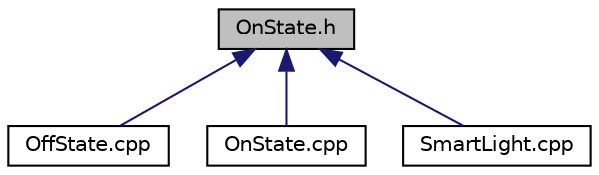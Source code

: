 digraph "OnState.h"
{
 // LATEX_PDF_SIZE
  edge [fontname="Helvetica",fontsize="10",labelfontname="Helvetica",labelfontsize="10"];
  node [fontname="Helvetica",fontsize="10",shape=record];
  Node1 [label="OnState.h",height=0.2,width=0.4,color="black", fillcolor="grey75", style="filled", fontcolor="black",tooltip="Concrete class representing the \"On\" state of a smart device."];
  Node1 -> Node2 [dir="back",color="midnightblue",fontsize="10",style="solid"];
  Node2 [label="OffState.cpp",height=0.2,width=0.4,color="black", fillcolor="white", style="filled",URL="$OffState_8cpp.html",tooltip="Implementation of the OffState class methods."];
  Node1 -> Node3 [dir="back",color="midnightblue",fontsize="10",style="solid"];
  Node3 [label="OnState.cpp",height=0.2,width=0.4,color="black", fillcolor="white", style="filled",URL="$OnState_8cpp.html",tooltip="Implementation of the OnState class methods."];
  Node1 -> Node4 [dir="back",color="midnightblue",fontsize="10",style="solid"];
  Node4 [label="SmartLight.cpp",height=0.2,width=0.4,color="black", fillcolor="white", style="filled",URL="$SmartLight_8cpp.html",tooltip="Implementation of the SmartLight class."];
}
